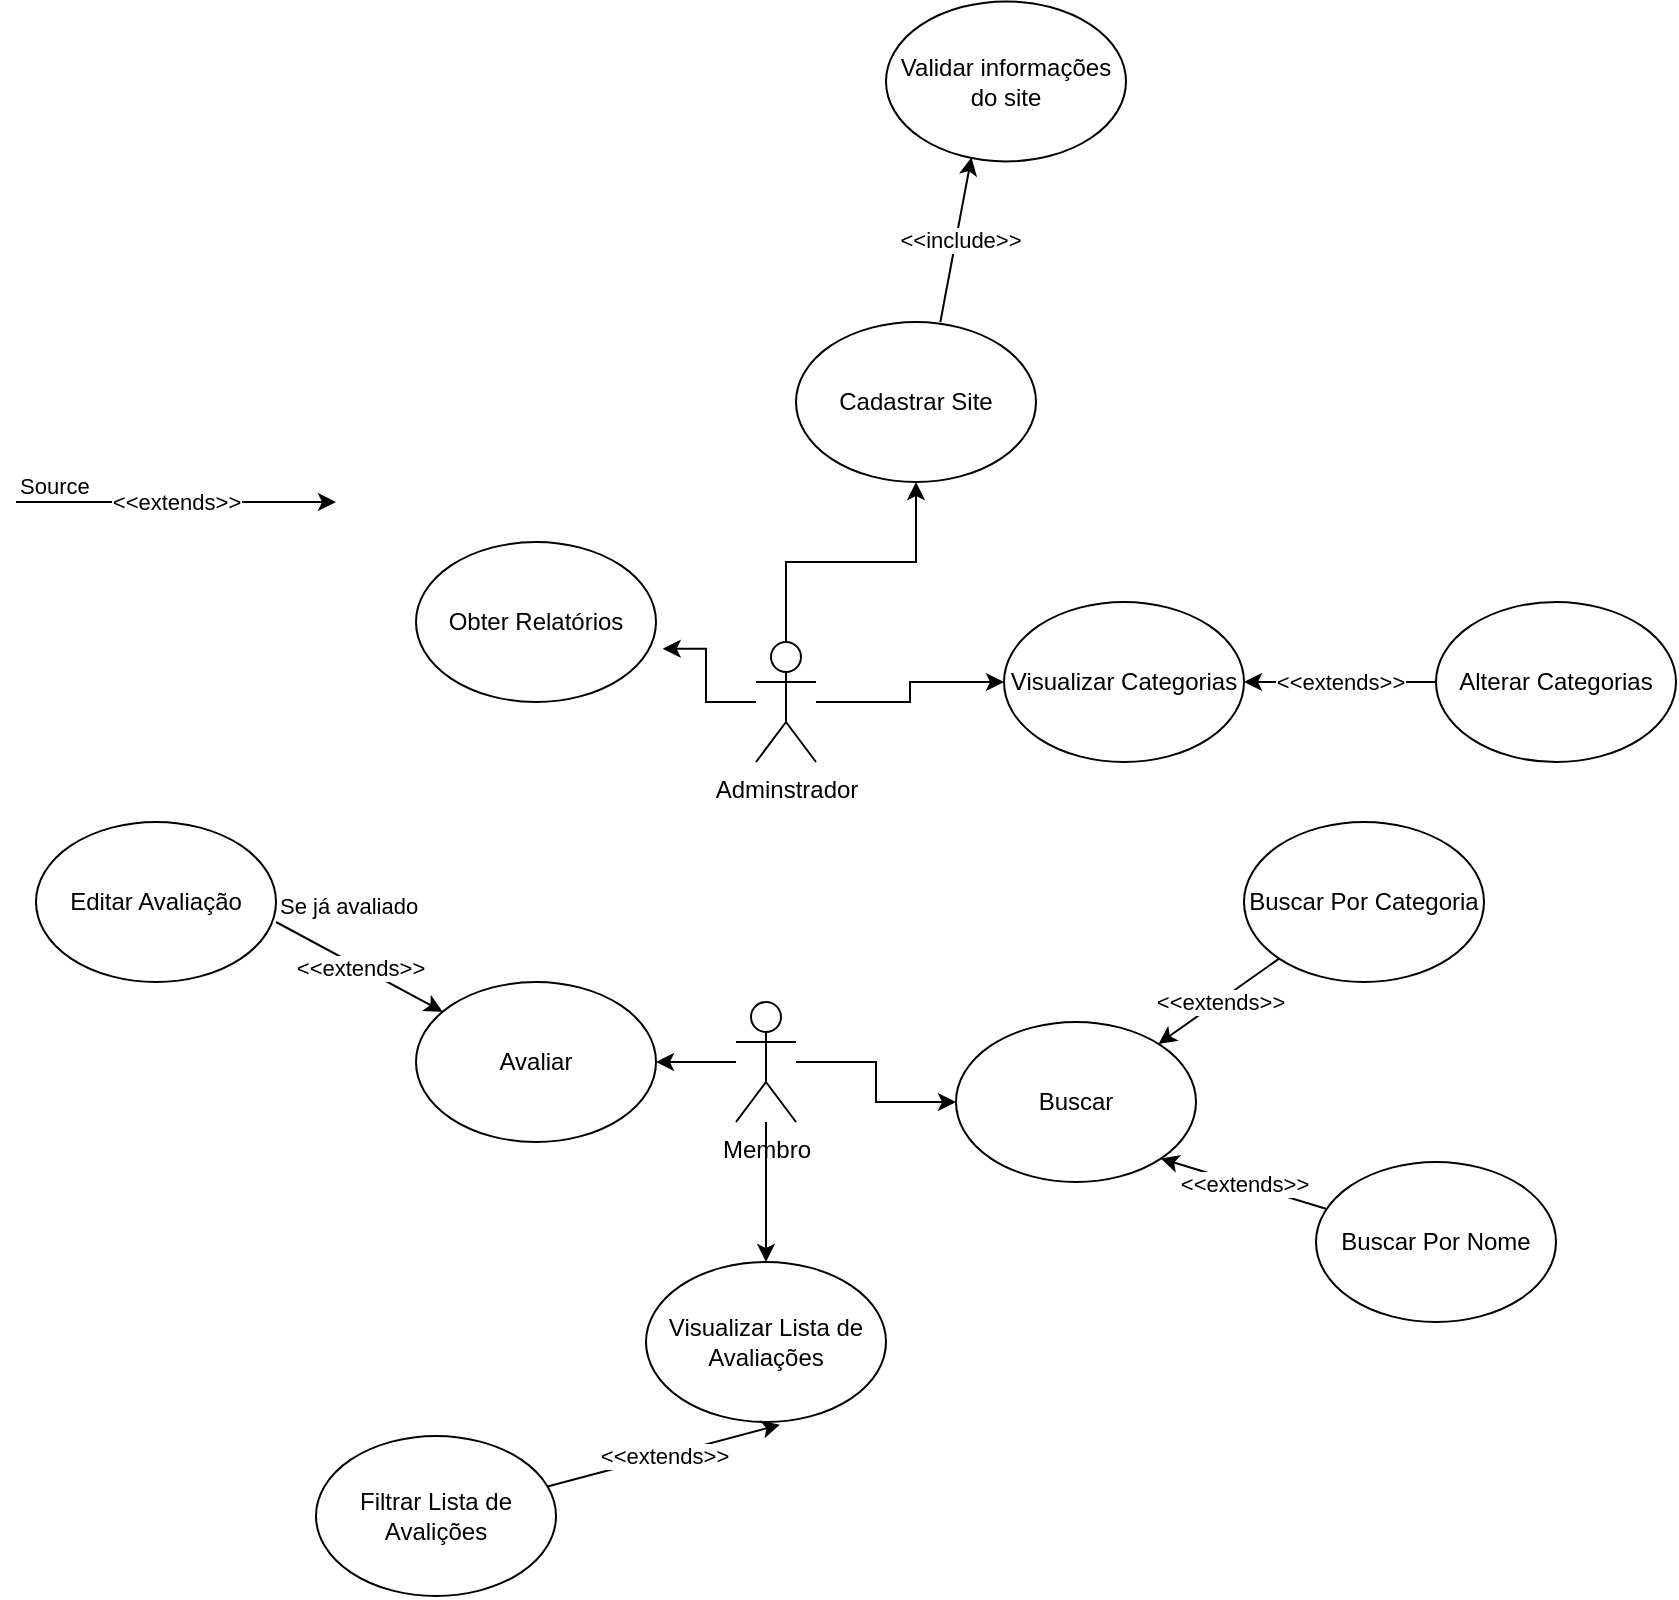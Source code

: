 <mxfile version="18.1.2" type="github">
  <diagram id="AZdcIJtBv8muh4ysOO2_" name="Page-1">
    <mxGraphModel dx="2150" dy="701" grid="1" gridSize="10" guides="1" tooltips="1" connect="1" arrows="1" fold="1" page="1" pageScale="1" pageWidth="827" pageHeight="1169" math="0" shadow="0">
      <root>
        <mxCell id="0" />
        <mxCell id="1" parent="0" />
        <mxCell id="r32z-Q4d5FQz9WdbbUtn-20" style="edgeStyle=orthogonalEdgeStyle;rounded=0;orthogonalLoop=1;jettySize=auto;html=1;entryX=1.028;entryY=0.667;entryDx=0;entryDy=0;entryPerimeter=0;" edge="1" parent="1" source="r32z-Q4d5FQz9WdbbUtn-1" target="r32z-Q4d5FQz9WdbbUtn-11">
          <mxGeometry relative="1" as="geometry" />
        </mxCell>
        <mxCell id="r32z-Q4d5FQz9WdbbUtn-42" style="edgeStyle=orthogonalEdgeStyle;rounded=0;orthogonalLoop=1;jettySize=auto;html=1;" edge="1" parent="1" source="r32z-Q4d5FQz9WdbbUtn-1" target="r32z-Q4d5FQz9WdbbUtn-12">
          <mxGeometry relative="1" as="geometry" />
        </mxCell>
        <mxCell id="r32z-Q4d5FQz9WdbbUtn-47" style="edgeStyle=orthogonalEdgeStyle;rounded=0;orthogonalLoop=1;jettySize=auto;html=1;entryX=0;entryY=0.5;entryDx=0;entryDy=0;" edge="1" parent="1" source="r32z-Q4d5FQz9WdbbUtn-1" target="r32z-Q4d5FQz9WdbbUtn-10">
          <mxGeometry relative="1" as="geometry" />
        </mxCell>
        <mxCell id="r32z-Q4d5FQz9WdbbUtn-1" value="Adminstrador&lt;br&gt;" style="shape=umlActor;verticalLabelPosition=bottom;verticalAlign=top;html=1;outlineConnect=0;" vertex="1" parent="1">
          <mxGeometry x="170" y="390" width="30" height="60" as="geometry" />
        </mxCell>
        <mxCell id="r32z-Q4d5FQz9WdbbUtn-21" style="edgeStyle=orthogonalEdgeStyle;rounded=0;orthogonalLoop=1;jettySize=auto;html=1;" edge="1" parent="1" source="r32z-Q4d5FQz9WdbbUtn-2" target="r32z-Q4d5FQz9WdbbUtn-5">
          <mxGeometry relative="1" as="geometry" />
        </mxCell>
        <mxCell id="r32z-Q4d5FQz9WdbbUtn-31" style="edgeStyle=orthogonalEdgeStyle;rounded=0;orthogonalLoop=1;jettySize=auto;html=1;" edge="1" parent="1" source="r32z-Q4d5FQz9WdbbUtn-2" target="r32z-Q4d5FQz9WdbbUtn-8">
          <mxGeometry relative="1" as="geometry" />
        </mxCell>
        <mxCell id="r32z-Q4d5FQz9WdbbUtn-36" style="edgeStyle=orthogonalEdgeStyle;rounded=0;orthogonalLoop=1;jettySize=auto;html=1;entryX=0;entryY=0.5;entryDx=0;entryDy=0;" edge="1" parent="1" source="r32z-Q4d5FQz9WdbbUtn-2" target="r32z-Q4d5FQz9WdbbUtn-3">
          <mxGeometry relative="1" as="geometry" />
        </mxCell>
        <mxCell id="r32z-Q4d5FQz9WdbbUtn-2" value="Membro" style="shape=umlActor;verticalLabelPosition=bottom;verticalAlign=top;html=1;outlineConnect=0;" vertex="1" parent="1">
          <mxGeometry x="160" y="570" width="30" height="60" as="geometry" />
        </mxCell>
        <mxCell id="r32z-Q4d5FQz9WdbbUtn-3" value="Buscar" style="ellipse;whiteSpace=wrap;html=1;" vertex="1" parent="1">
          <mxGeometry x="270" y="580" width="120" height="80" as="geometry" />
        </mxCell>
        <mxCell id="r32z-Q4d5FQz9WdbbUtn-4" value="Buscar Por Nome" style="ellipse;whiteSpace=wrap;html=1;" vertex="1" parent="1">
          <mxGeometry x="450" y="650" width="120" height="80" as="geometry" />
        </mxCell>
        <mxCell id="r32z-Q4d5FQz9WdbbUtn-5" value="Avaliar" style="ellipse;whiteSpace=wrap;html=1;" vertex="1" parent="1">
          <mxGeometry y="560" width="120" height="80" as="geometry" />
        </mxCell>
        <mxCell id="r32z-Q4d5FQz9WdbbUtn-6" value="Filtrar Lista de Avalições" style="ellipse;whiteSpace=wrap;html=1;" vertex="1" parent="1">
          <mxGeometry x="-50" y="787" width="120" height="80" as="geometry" />
        </mxCell>
        <mxCell id="r32z-Q4d5FQz9WdbbUtn-7" value="Editar Avaliação" style="ellipse;whiteSpace=wrap;html=1;" vertex="1" parent="1">
          <mxGeometry x="-190" y="480" width="120" height="80" as="geometry" />
        </mxCell>
        <mxCell id="r32z-Q4d5FQz9WdbbUtn-8" value="Visualizar Lista de Avaliações" style="ellipse;whiteSpace=wrap;html=1;" vertex="1" parent="1">
          <mxGeometry x="115" y="700" width="120" height="80" as="geometry" />
        </mxCell>
        <mxCell id="r32z-Q4d5FQz9WdbbUtn-9" value="Alterar Categorias" style="ellipse;whiteSpace=wrap;html=1;" vertex="1" parent="1">
          <mxGeometry x="510" y="370" width="120" height="80" as="geometry" />
        </mxCell>
        <mxCell id="r32z-Q4d5FQz9WdbbUtn-10" value="Visualizar Categorias" style="ellipse;whiteSpace=wrap;html=1;" vertex="1" parent="1">
          <mxGeometry x="294" y="370" width="120" height="80" as="geometry" />
        </mxCell>
        <mxCell id="r32z-Q4d5FQz9WdbbUtn-11" value="Obter Relatórios" style="ellipse;whiteSpace=wrap;html=1;" vertex="1" parent="1">
          <mxGeometry y="340" width="120" height="80" as="geometry" />
        </mxCell>
        <mxCell id="r32z-Q4d5FQz9WdbbUtn-12" value="Cadastrar Site" style="ellipse;whiteSpace=wrap;html=1;" vertex="1" parent="1">
          <mxGeometry x="190" y="230" width="120" height="80" as="geometry" />
        </mxCell>
        <mxCell id="r32z-Q4d5FQz9WdbbUtn-13" value="Buscar Por Categoria" style="ellipse;whiteSpace=wrap;html=1;" vertex="1" parent="1">
          <mxGeometry x="414" y="480" width="120" height="80" as="geometry" />
        </mxCell>
        <mxCell id="r32z-Q4d5FQz9WdbbUtn-22" value="" style="endArrow=classic;html=1;rounded=0;" edge="1" parent="1">
          <mxGeometry relative="1" as="geometry">
            <mxPoint x="-200" y="320" as="sourcePoint" />
            <mxPoint x="-40" y="320" as="targetPoint" />
          </mxGeometry>
        </mxCell>
        <mxCell id="r32z-Q4d5FQz9WdbbUtn-23" value="&amp;lt;&amp;lt;extends&amp;gt;&amp;gt;" style="edgeLabel;resizable=0;html=1;align=center;verticalAlign=middle;" connectable="0" vertex="1" parent="r32z-Q4d5FQz9WdbbUtn-22">
          <mxGeometry relative="1" as="geometry" />
        </mxCell>
        <mxCell id="r32z-Q4d5FQz9WdbbUtn-24" value="Source" style="edgeLabel;resizable=0;html=1;align=left;verticalAlign=bottom;" connectable="0" vertex="1" parent="r32z-Q4d5FQz9WdbbUtn-22">
          <mxGeometry x="-1" relative="1" as="geometry" />
        </mxCell>
        <mxCell id="r32z-Q4d5FQz9WdbbUtn-27" value="" style="endArrow=classic;html=1;rounded=0;" edge="1" parent="1" target="r32z-Q4d5FQz9WdbbUtn-5">
          <mxGeometry relative="1" as="geometry">
            <mxPoint x="-70" y="530" as="sourcePoint" />
            <mxPoint x="90" y="530" as="targetPoint" />
          </mxGeometry>
        </mxCell>
        <mxCell id="r32z-Q4d5FQz9WdbbUtn-28" value="&amp;lt;&amp;lt;extends&amp;gt;&amp;gt;" style="edgeLabel;resizable=0;html=1;align=center;verticalAlign=middle;" connectable="0" vertex="1" parent="r32z-Q4d5FQz9WdbbUtn-27">
          <mxGeometry relative="1" as="geometry" />
        </mxCell>
        <mxCell id="r32z-Q4d5FQz9WdbbUtn-29" value="Se já avaliado" style="edgeLabel;resizable=0;html=1;align=left;verticalAlign=bottom;" connectable="0" vertex="1" parent="r32z-Q4d5FQz9WdbbUtn-27">
          <mxGeometry x="-1" relative="1" as="geometry" />
        </mxCell>
        <mxCell id="r32z-Q4d5FQz9WdbbUtn-33" value="" style="endArrow=classic;html=1;rounded=0;entryX=0.558;entryY=1.017;entryDx=0;entryDy=0;entryPerimeter=0;" edge="1" parent="1" source="r32z-Q4d5FQz9WdbbUtn-6" target="r32z-Q4d5FQz9WdbbUtn-8">
          <mxGeometry relative="1" as="geometry">
            <mxPoint x="40" y="850" as="sourcePoint" />
            <mxPoint x="200" y="850" as="targetPoint" />
          </mxGeometry>
        </mxCell>
        <mxCell id="r32z-Q4d5FQz9WdbbUtn-34" value="&amp;lt;&amp;lt;extends&amp;gt;&amp;gt;" style="edgeLabel;resizable=0;html=1;align=center;verticalAlign=middle;" connectable="0" vertex="1" parent="r32z-Q4d5FQz9WdbbUtn-33">
          <mxGeometry relative="1" as="geometry" />
        </mxCell>
        <mxCell id="r32z-Q4d5FQz9WdbbUtn-37" value="" style="endArrow=classic;html=1;rounded=0;entryX=1;entryY=1;entryDx=0;entryDy=0;" edge="1" parent="1" source="r32z-Q4d5FQz9WdbbUtn-4" target="r32z-Q4d5FQz9WdbbUtn-3">
          <mxGeometry relative="1" as="geometry">
            <mxPoint x="460" y="590" as="sourcePoint" />
            <mxPoint x="620" y="590" as="targetPoint" />
          </mxGeometry>
        </mxCell>
        <mxCell id="r32z-Q4d5FQz9WdbbUtn-38" value="&amp;lt;&amp;lt;extends&amp;gt;&amp;gt;" style="edgeLabel;resizable=0;html=1;align=center;verticalAlign=middle;" connectable="0" vertex="1" parent="r32z-Q4d5FQz9WdbbUtn-37">
          <mxGeometry relative="1" as="geometry" />
        </mxCell>
        <mxCell id="r32z-Q4d5FQz9WdbbUtn-40" value="" style="endArrow=classic;html=1;rounded=0;exitX=0;exitY=1;exitDx=0;exitDy=0;" edge="1" parent="1" source="r32z-Q4d5FQz9WdbbUtn-13" target="r32z-Q4d5FQz9WdbbUtn-3">
          <mxGeometry relative="1" as="geometry">
            <mxPoint x="470" y="600" as="sourcePoint" />
            <mxPoint x="630" y="600" as="targetPoint" />
          </mxGeometry>
        </mxCell>
        <mxCell id="r32z-Q4d5FQz9WdbbUtn-41" value="&amp;lt;&amp;lt;extends&amp;gt;&amp;gt;" style="edgeLabel;resizable=0;html=1;align=center;verticalAlign=middle;" connectable="0" vertex="1" parent="r32z-Q4d5FQz9WdbbUtn-40">
          <mxGeometry relative="1" as="geometry" />
        </mxCell>
        <mxCell id="r32z-Q4d5FQz9WdbbUtn-48" value="" style="endArrow=classic;html=1;rounded=0;" edge="1" parent="1" source="r32z-Q4d5FQz9WdbbUtn-9" target="r32z-Q4d5FQz9WdbbUtn-10">
          <mxGeometry relative="1" as="geometry">
            <mxPoint x="400" y="340" as="sourcePoint" />
            <mxPoint x="560" y="340" as="targetPoint" />
          </mxGeometry>
        </mxCell>
        <mxCell id="r32z-Q4d5FQz9WdbbUtn-49" value="&amp;lt;&amp;lt;extends&amp;gt;&amp;gt;" style="edgeLabel;resizable=0;html=1;align=center;verticalAlign=middle;" connectable="0" vertex="1" parent="r32z-Q4d5FQz9WdbbUtn-48">
          <mxGeometry relative="1" as="geometry" />
        </mxCell>
        <mxCell id="r32z-Q4d5FQz9WdbbUtn-55" value="Validar informações do site" style="ellipse;whiteSpace=wrap;html=1;" vertex="1" parent="1">
          <mxGeometry x="235" y="69.71" width="120" height="80" as="geometry" />
        </mxCell>
        <mxCell id="r32z-Q4d5FQz9WdbbUtn-56" value="" style="endArrow=classic;html=1;rounded=0;entryX=0.356;entryY=0.975;entryDx=0;entryDy=0;entryPerimeter=0;" edge="1" parent="1" target="r32z-Q4d5FQz9WdbbUtn-55">
          <mxGeometry relative="1" as="geometry">
            <mxPoint x="262.162" y="229.996" as="sourcePoint" />
            <mxPoint x="259" y="169.71" as="targetPoint" />
          </mxGeometry>
        </mxCell>
        <mxCell id="r32z-Q4d5FQz9WdbbUtn-57" value="&amp;lt;&amp;lt;include&amp;gt;&amp;gt;" style="edgeLabel;resizable=0;html=1;align=center;verticalAlign=middle;" connectable="0" vertex="1" parent="r32z-Q4d5FQz9WdbbUtn-56">
          <mxGeometry relative="1" as="geometry">
            <mxPoint x="2" as="offset" />
          </mxGeometry>
        </mxCell>
      </root>
    </mxGraphModel>
  </diagram>
</mxfile>
